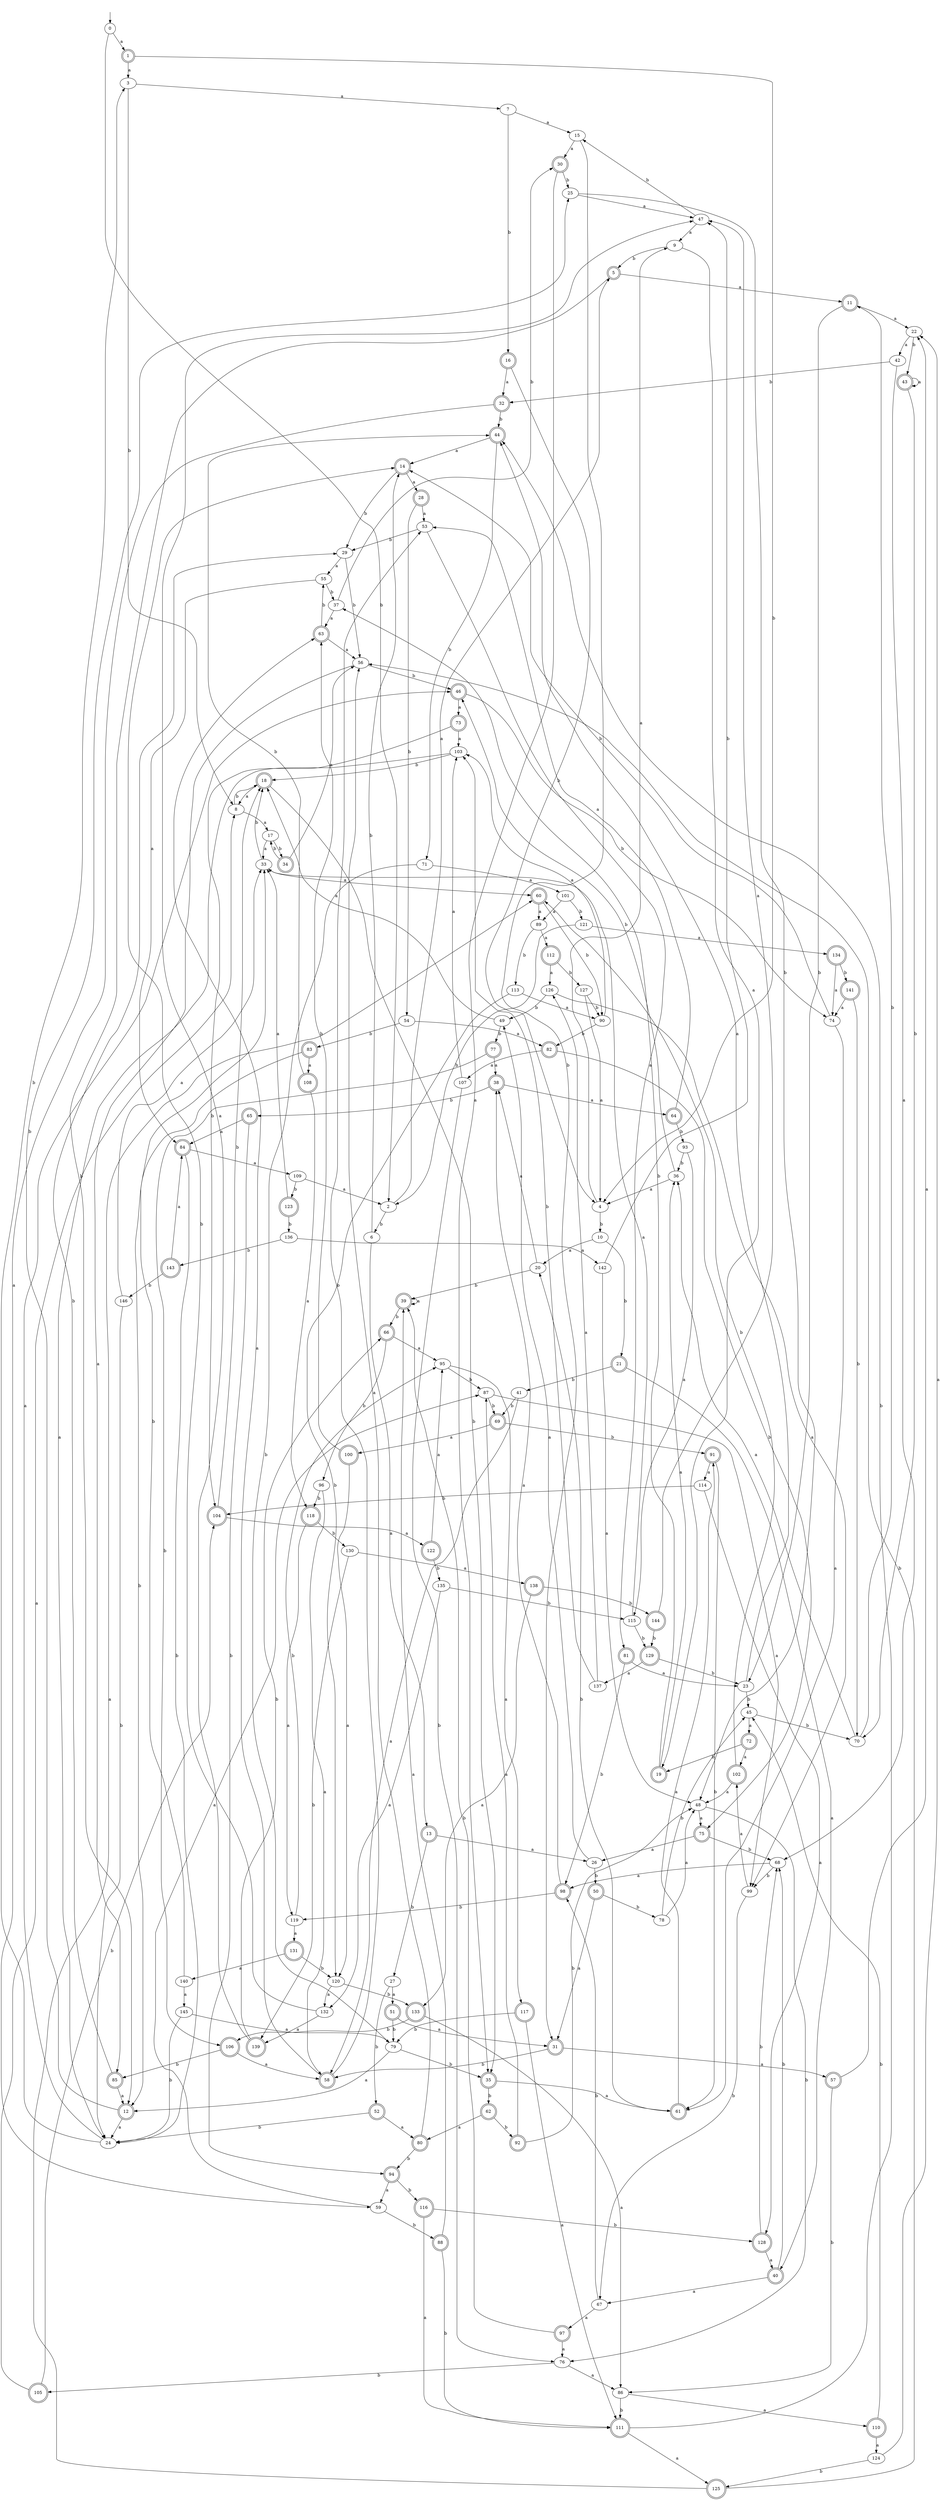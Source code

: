 digraph RandomDFA {
  __start0 [label="", shape=none];
  __start0 -> 0 [label=""];
  0 [shape=circle]
  0 -> 1 [label="a"]
  0 -> 2 [label="b"]
  1 [shape=doublecircle]
  1 -> 3 [label="a"]
  1 -> 4 [label="b"]
  2
  2 -> 5 [label="a"]
  2 -> 6 [label="b"]
  3
  3 -> 7 [label="a"]
  3 -> 8 [label="b"]
  4
  4 -> 9 [label="a"]
  4 -> 10 [label="b"]
  5 [shape=doublecircle]
  5 -> 11 [label="a"]
  5 -> 12 [label="b"]
  6
  6 -> 13 [label="a"]
  6 -> 14 [label="b"]
  7
  7 -> 15 [label="a"]
  7 -> 16 [label="b"]
  8
  8 -> 17 [label="a"]
  8 -> 18 [label="b"]
  9
  9 -> 19 [label="a"]
  9 -> 5 [label="b"]
  10
  10 -> 20 [label="a"]
  10 -> 21 [label="b"]
  11 [shape=doublecircle]
  11 -> 22 [label="a"]
  11 -> 23 [label="b"]
  12 [shape=doublecircle]
  12 -> 24 [label="a"]
  12 -> 25 [label="b"]
  13 [shape=doublecircle]
  13 -> 26 [label="a"]
  13 -> 27 [label="b"]
  14 [shape=doublecircle]
  14 -> 28 [label="a"]
  14 -> 29 [label="b"]
  15
  15 -> 30 [label="a"]
  15 -> 31 [label="b"]
  16 [shape=doublecircle]
  16 -> 32 [label="a"]
  16 -> 4 [label="b"]
  17
  17 -> 33 [label="a"]
  17 -> 34 [label="b"]
  18 [shape=doublecircle]
  18 -> 8 [label="a"]
  18 -> 35 [label="b"]
  19 [shape=doublecircle]
  19 -> 36 [label="a"]
  19 -> 37 [label="b"]
  20
  20 -> 38 [label="a"]
  20 -> 39 [label="b"]
  21 [shape=doublecircle]
  21 -> 40 [label="a"]
  21 -> 41 [label="b"]
  22
  22 -> 42 [label="a"]
  22 -> 43 [label="b"]
  23
  23 -> 44 [label="a"]
  23 -> 45 [label="b"]
  24
  24 -> 46 [label="a"]
  24 -> 3 [label="b"]
  25
  25 -> 47 [label="a"]
  25 -> 48 [label="b"]
  26
  26 -> 49 [label="a"]
  26 -> 50 [label="b"]
  27
  27 -> 51 [label="a"]
  27 -> 52 [label="b"]
  28 [shape=doublecircle]
  28 -> 53 [label="a"]
  28 -> 54 [label="b"]
  29
  29 -> 55 [label="a"]
  29 -> 56 [label="b"]
  30 [shape=doublecircle]
  30 -> 35 [label="a"]
  30 -> 25 [label="b"]
  31 [shape=doublecircle]
  31 -> 57 [label="a"]
  31 -> 58 [label="b"]
  32 [shape=doublecircle]
  32 -> 59 [label="a"]
  32 -> 44 [label="b"]
  33
  33 -> 60 [label="a"]
  33 -> 18 [label="b"]
  34 [shape=doublecircle]
  34 -> 56 [label="a"]
  34 -> 17 [label="b"]
  35 [shape=doublecircle]
  35 -> 61 [label="a"]
  35 -> 62 [label="b"]
  36
  36 -> 4 [label="a"]
  36 -> 46 [label="b"]
  37
  37 -> 63 [label="a"]
  37 -> 30 [label="b"]
  38 [shape=doublecircle]
  38 -> 64 [label="a"]
  38 -> 65 [label="b"]
  39 [shape=doublecircle]
  39 -> 39 [label="a"]
  39 -> 66 [label="b"]
  40 [shape=doublecircle]
  40 -> 67 [label="a"]
  40 -> 68 [label="b"]
  41
  41 -> 58 [label="a"]
  41 -> 69 [label="b"]
  42
  42 -> 68 [label="a"]
  42 -> 32 [label="b"]
  43 [shape=doublecircle]
  43 -> 43 [label="a"]
  43 -> 70 [label="b"]
  44 [shape=doublecircle]
  44 -> 14 [label="a"]
  44 -> 71 [label="b"]
  45
  45 -> 72 [label="a"]
  45 -> 70 [label="b"]
  46 [shape=doublecircle]
  46 -> 73 [label="a"]
  46 -> 74 [label="b"]
  47
  47 -> 9 [label="a"]
  47 -> 15 [label="b"]
  48
  48 -> 75 [label="a"]
  48 -> 76 [label="b"]
  49
  49 -> 18 [label="a"]
  49 -> 77 [label="b"]
  50 [shape=doublecircle]
  50 -> 31 [label="a"]
  50 -> 78 [label="b"]
  51 [shape=doublecircle]
  51 -> 31 [label="a"]
  51 -> 79 [label="b"]
  52 [shape=doublecircle]
  52 -> 80 [label="a"]
  52 -> 24 [label="b"]
  53
  53 -> 81 [label="a"]
  53 -> 29 [label="b"]
  54
  54 -> 82 [label="a"]
  54 -> 83 [label="b"]
  55
  55 -> 84 [label="a"]
  55 -> 37 [label="b"]
  56
  56 -> 85 [label="a"]
  56 -> 46 [label="b"]
  57 [shape=doublecircle]
  57 -> 22 [label="a"]
  57 -> 86 [label="b"]
  58 [shape=doublecircle]
  58 -> 63 [label="a"]
  58 -> 53 [label="b"]
  59
  59 -> 87 [label="a"]
  59 -> 88 [label="b"]
  60 [shape=doublecircle]
  60 -> 89 [label="a"]
  60 -> 90 [label="b"]
  61 [shape=doublecircle]
  61 -> 91 [label="a"]
  61 -> 20 [label="b"]
  62 [shape=doublecircle]
  62 -> 80 [label="a"]
  62 -> 92 [label="b"]
  63 [shape=doublecircle]
  63 -> 56 [label="a"]
  63 -> 55 [label="b"]
  64 [shape=doublecircle]
  64 -> 53 [label="a"]
  64 -> 93 [label="b"]
  65 [shape=doublecircle]
  65 -> 84 [label="a"]
  65 -> 94 [label="b"]
  66 [shape=doublecircle]
  66 -> 95 [label="a"]
  66 -> 96 [label="b"]
  67
  67 -> 97 [label="a"]
  67 -> 98 [label="b"]
  68
  68 -> 98 [label="a"]
  68 -> 99 [label="b"]
  69 [shape=doublecircle]
  69 -> 100 [label="a"]
  69 -> 91 [label="b"]
  70
  70 -> 36 [label="a"]
  70 -> 11 [label="b"]
  71
  71 -> 101 [label="a"]
  71 -> 79 [label="b"]
  72 [shape=doublecircle]
  72 -> 102 [label="a"]
  72 -> 19 [label="b"]
  73 [shape=doublecircle]
  73 -> 103 [label="a"]
  73 -> 104 [label="b"]
  74
  74 -> 61 [label="a"]
  74 -> 14 [label="b"]
  75 [shape=doublecircle]
  75 -> 26 [label="a"]
  75 -> 68 [label="b"]
  76
  76 -> 86 [label="a"]
  76 -> 105 [label="b"]
  77 [shape=doublecircle]
  77 -> 38 [label="a"]
  77 -> 106 [label="b"]
  78
  78 -> 48 [label="a"]
  78 -> 45 [label="b"]
  79
  79 -> 12 [label="a"]
  79 -> 35 [label="b"]
  80 [shape=doublecircle]
  80 -> 56 [label="a"]
  80 -> 94 [label="b"]
  81 [shape=doublecircle]
  81 -> 23 [label="a"]
  81 -> 98 [label="b"]
  82 [shape=doublecircle]
  82 -> 107 [label="a"]
  82 -> 75 [label="b"]
  83 [shape=doublecircle]
  83 -> 108 [label="a"]
  83 -> 12 [label="b"]
  84 [shape=doublecircle]
  84 -> 109 [label="a"]
  84 -> 24 [label="b"]
  85 [shape=doublecircle]
  85 -> 12 [label="a"]
  85 -> 29 [label="b"]
  86
  86 -> 110 [label="a"]
  86 -> 111 [label="b"]
  87
  87 -> 99 [label="a"]
  87 -> 69 [label="b"]
  88 [shape=doublecircle]
  88 -> 39 [label="a"]
  88 -> 111 [label="b"]
  89
  89 -> 112 [label="a"]
  89 -> 113 [label="b"]
  90
  90 -> 103 [label="a"]
  90 -> 82 [label="b"]
  91 [shape=doublecircle]
  91 -> 114 [label="a"]
  91 -> 61 [label="b"]
  92 [shape=doublecircle]
  92 -> 87 [label="a"]
  92 -> 48 [label="b"]
  93
  93 -> 115 [label="a"]
  93 -> 36 [label="b"]
  94 [shape=doublecircle]
  94 -> 59 [label="a"]
  94 -> 116 [label="b"]
  95
  95 -> 117 [label="a"]
  95 -> 87 [label="b"]
  96
  96 -> 58 [label="a"]
  96 -> 118 [label="b"]
  97 [shape=doublecircle]
  97 -> 76 [label="a"]
  97 -> 39 [label="b"]
  98 [shape=doublecircle]
  98 -> 38 [label="a"]
  98 -> 119 [label="b"]
  99
  99 -> 102 [label="a"]
  99 -> 67 [label="b"]
  100 [shape=doublecircle]
  100 -> 120 [label="a"]
  100 -> 63 [label="b"]
  101
  101 -> 89 [label="a"]
  101 -> 121 [label="b"]
  102 [shape=doublecircle]
  102 -> 48 [label="a"]
  102 -> 60 [label="b"]
  103
  103 -> 24 [label="a"]
  103 -> 18 [label="b"]
  104 [shape=doublecircle]
  104 -> 122 [label="a"]
  104 -> 18 [label="b"]
  105 [shape=doublecircle]
  105 -> 8 [label="a"]
  105 -> 104 [label="b"]
  106 [shape=doublecircle]
  106 -> 58 [label="a"]
  106 -> 85 [label="b"]
  107
  107 -> 103 [label="a"]
  107 -> 76 [label="b"]
  108 [shape=doublecircle]
  108 -> 118 [label="a"]
  108 -> 44 [label="b"]
  109
  109 -> 2 [label="a"]
  109 -> 123 [label="b"]
  110 [shape=doublecircle]
  110 -> 124 [label="a"]
  110 -> 45 [label="b"]
  111 [shape=doublecircle]
  111 -> 125 [label="a"]
  111 -> 44 [label="b"]
  112 [shape=doublecircle]
  112 -> 126 [label="a"]
  112 -> 127 [label="b"]
  113
  113 -> 90 [label="a"]
  113 -> 120 [label="b"]
  114
  114 -> 128 [label="a"]
  114 -> 104 [label="b"]
  115
  115 -> 33 [label="a"]
  115 -> 129 [label="b"]
  116 [shape=doublecircle]
  116 -> 111 [label="a"]
  116 -> 128 [label="b"]
  117 [shape=doublecircle]
  117 -> 111 [label="a"]
  117 -> 79 [label="b"]
  118 [shape=doublecircle]
  118 -> 119 [label="a"]
  118 -> 130 [label="b"]
  119
  119 -> 131 [label="a"]
  119 -> 95 [label="b"]
  120
  120 -> 132 [label="a"]
  120 -> 133 [label="b"]
  121
  121 -> 134 [label="a"]
  121 -> 2 [label="b"]
  122 [shape=doublecircle]
  122 -> 95 [label="a"]
  122 -> 135 [label="b"]
  123 [shape=doublecircle]
  123 -> 33 [label="a"]
  123 -> 136 [label="b"]
  124
  124 -> 22 [label="a"]
  124 -> 125 [label="b"]
  125 [shape=doublecircle]
  125 -> 60 [label="a"]
  125 -> 56 [label="b"]
  126
  126 -> 99 [label="a"]
  126 -> 49 [label="b"]
  127
  127 -> 4 [label="a"]
  127 -> 90 [label="b"]
  128 [shape=doublecircle]
  128 -> 40 [label="a"]
  128 -> 68 [label="b"]
  129 [shape=doublecircle]
  129 -> 137 [label="a"]
  129 -> 23 [label="b"]
  130
  130 -> 138 [label="a"]
  130 -> 139 [label="b"]
  131 [shape=doublecircle]
  131 -> 140 [label="a"]
  131 -> 120 [label="b"]
  132
  132 -> 139 [label="a"]
  132 -> 14 [label="b"]
  133 [shape=doublecircle]
  133 -> 86 [label="a"]
  133 -> 106 [label="b"]
  134 [shape=doublecircle]
  134 -> 74 [label="a"]
  134 -> 141 [label="b"]
  135
  135 -> 132 [label="a"]
  135 -> 115 [label="b"]
  136
  136 -> 142 [label="a"]
  136 -> 143 [label="b"]
  137
  137 -> 126 [label="a"]
  137 -> 103 [label="b"]
  138 [shape=doublecircle]
  138 -> 133 [label="a"]
  138 -> 144 [label="b"]
  139 [shape=doublecircle]
  139 -> 47 [label="a"]
  139 -> 66 [label="b"]
  140
  140 -> 145 [label="a"]
  140 -> 33 [label="b"]
  141 [shape=doublecircle]
  141 -> 74 [label="a"]
  141 -> 70 [label="b"]
  142
  142 -> 48 [label="a"]
  142 -> 47 [label="b"]
  143 [shape=doublecircle]
  143 -> 84 [label="a"]
  143 -> 146 [label="b"]
  144 [shape=doublecircle]
  144 -> 47 [label="a"]
  144 -> 129 [label="b"]
  145
  145 -> 79 [label="a"]
  145 -> 24 [label="b"]
  146
  146 -> 33 [label="a"]
  146 -> 24 [label="b"]
}
